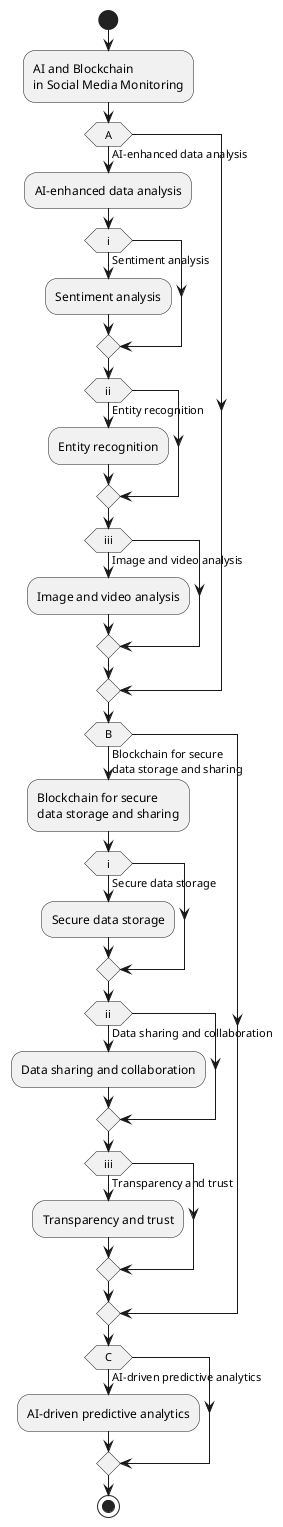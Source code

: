 @startuml
start

:AI and Blockchain\nin Social Media Monitoring;
if (A) then (AI-enhanced data analysis)
:AI-enhanced data analysis;
  if (i) then (Sentiment analysis)
  :Sentiment analysis;
  endif
  if (ii) then (Entity recognition)
  :Entity recognition;
  endif
  if (iii) then (Image and video analysis)
  :Image and video analysis;
  endif
endif
if (B) then (Blockchain for secure\ndata storage and sharing)
:Blockchain for secure\ndata storage and sharing;
  if (i) then (Secure data storage)
  :Secure data storage;
  endif
  if (ii) then (Data sharing and collaboration)
  :Data sharing and collaboration;
  endif
  if (iii) then (Transparency and trust)
  :Transparency and trust;
  endif
endif
if (C) then (AI-driven predictive analytics)
:AI-driven predictive analytics;
endif

stop
@enduml
